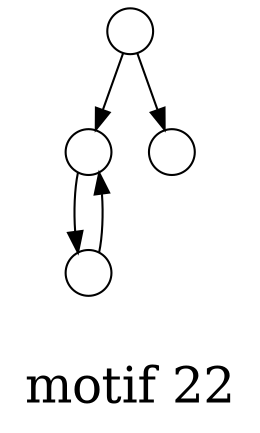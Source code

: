 /*****
motif 22
*****/

digraph G {
  graph [splines=false overlap=false]
  node  [shape=ellipse, width=0.3, height=0.3, label=""]
  0 ;
  1 ;
  2 ;
  3 ;
  0 -> 1;
  0 -> 2;
  1 -> 3;
  3 -> 1;
  label = "\nmotif 22\n";  fontsize=24;
}
